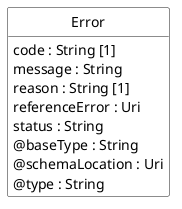 @startuml
hide circle
hide methods
hide stereotype
show <<Enumeration>> stereotype
skinparam class {
   BackgroundColor<<Enumeration>> #E6F5F7
   BackgroundColor<<Ref>> #FFFFE0
   BackgroundColor<<Pivot>> #FFFFFFF
   BackgroundColor<<SimpleType>> #E2F0DA
   BackgroundColor #FCF2E3
}

class Error <<Pivot>> {
    code : String [1]
    message : String
    reason : String [1]
    referenceError : Uri
    status : String
    @baseType : String
    @schemaLocation : Uri
    @type : String
}


@enduml